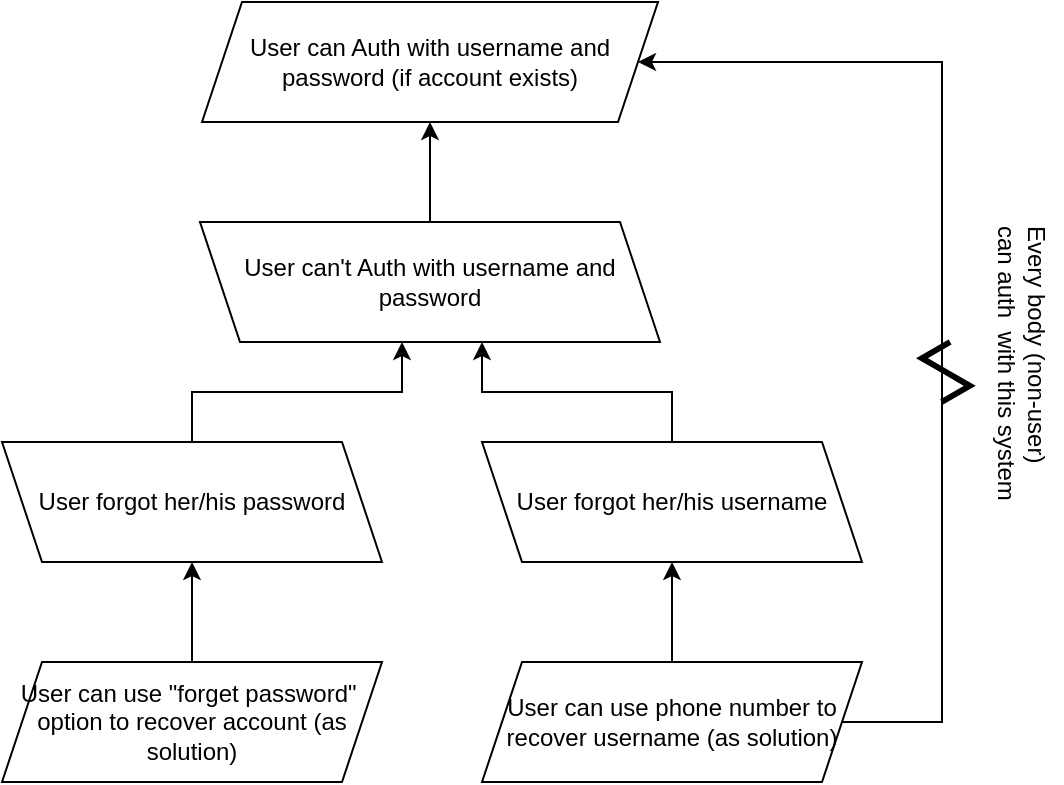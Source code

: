 <mxfile version="24.6.4" type="device">
  <diagram name="Page-1" id="hIx8asLa7tjeHXQhI-T2">
    <mxGraphModel dx="622" dy="419" grid="1" gridSize="10" guides="1" tooltips="1" connect="1" arrows="1" fold="1" page="1" pageScale="1" pageWidth="850" pageHeight="1100" math="0" shadow="0">
      <root>
        <mxCell id="0" />
        <mxCell id="1" parent="0" />
        <mxCell id="Tud4Z7UnCpel7SXczQ-i-1" value="User can Auth with username and password (if account exists)" style="shape=parallelogram;perimeter=parallelogramPerimeter;whiteSpace=wrap;html=1;fixedSize=1;" vertex="1" parent="1">
          <mxGeometry x="310" y="40" width="228" height="60" as="geometry" />
        </mxCell>
        <mxCell id="Tud4Z7UnCpel7SXczQ-i-5" value="" style="edgeStyle=orthogonalEdgeStyle;rounded=0;orthogonalLoop=1;jettySize=auto;html=1;" edge="1" parent="1" source="Tud4Z7UnCpel7SXczQ-i-2" target="Tud4Z7UnCpel7SXczQ-i-1">
          <mxGeometry relative="1" as="geometry" />
        </mxCell>
        <mxCell id="Tud4Z7UnCpel7SXczQ-i-2" value="User can&#39;t Auth with username and password" style="shape=parallelogram;perimeter=parallelogramPerimeter;whiteSpace=wrap;html=1;fixedSize=1;flipH=1;" vertex="1" parent="1">
          <mxGeometry x="309" y="150" width="230" height="60" as="geometry" />
        </mxCell>
        <mxCell id="Tud4Z7UnCpel7SXczQ-i-7" value="" style="edgeStyle=orthogonalEdgeStyle;rounded=0;orthogonalLoop=1;jettySize=auto;html=1;" edge="1" parent="1" source="Tud4Z7UnCpel7SXczQ-i-3" target="Tud4Z7UnCpel7SXczQ-i-2">
          <mxGeometry relative="1" as="geometry">
            <Array as="points">
              <mxPoint x="545" y="235" />
              <mxPoint x="450" y="235" />
            </Array>
          </mxGeometry>
        </mxCell>
        <mxCell id="Tud4Z7UnCpel7SXczQ-i-3" value="User forgot her/his username" style="shape=parallelogram;perimeter=parallelogramPerimeter;whiteSpace=wrap;html=1;fixedSize=1;flipH=1;" vertex="1" parent="1">
          <mxGeometry x="450" y="260" width="190" height="60" as="geometry" />
        </mxCell>
        <mxCell id="Tud4Z7UnCpel7SXczQ-i-6" value="" style="edgeStyle=orthogonalEdgeStyle;rounded=0;orthogonalLoop=1;jettySize=auto;html=1;" edge="1" parent="1" source="Tud4Z7UnCpel7SXczQ-i-4" target="Tud4Z7UnCpel7SXczQ-i-2">
          <mxGeometry relative="1" as="geometry">
            <Array as="points">
              <mxPoint x="305" y="235" />
              <mxPoint x="410" y="235" />
            </Array>
          </mxGeometry>
        </mxCell>
        <mxCell id="Tud4Z7UnCpel7SXczQ-i-4" value="User forgot her/his password" style="shape=parallelogram;perimeter=parallelogramPerimeter;whiteSpace=wrap;html=1;fixedSize=1;flipH=1;" vertex="1" parent="1">
          <mxGeometry x="210" y="260" width="190" height="60" as="geometry" />
        </mxCell>
        <mxCell id="Tud4Z7UnCpel7SXczQ-i-11" value="" style="edgeStyle=orthogonalEdgeStyle;rounded=0;orthogonalLoop=1;jettySize=auto;html=1;" edge="1" parent="1" source="Tud4Z7UnCpel7SXczQ-i-8" target="Tud4Z7UnCpel7SXczQ-i-3">
          <mxGeometry relative="1" as="geometry" />
        </mxCell>
        <mxCell id="Tud4Z7UnCpel7SXczQ-i-12" style="edgeStyle=orthogonalEdgeStyle;rounded=0;orthogonalLoop=1;jettySize=auto;html=1;entryX=1;entryY=0.5;entryDx=0;entryDy=0;" edge="1" parent="1" source="Tud4Z7UnCpel7SXczQ-i-8" target="Tud4Z7UnCpel7SXczQ-i-1">
          <mxGeometry relative="1" as="geometry">
            <Array as="points">
              <mxPoint x="680" y="400" />
              <mxPoint x="680" y="70" />
            </Array>
          </mxGeometry>
        </mxCell>
        <mxCell id="Tud4Z7UnCpel7SXczQ-i-8" value="User can use phone number to recover username (as solution)" style="shape=parallelogram;perimeter=parallelogramPerimeter;whiteSpace=wrap;html=1;fixedSize=1;flipH=0;" vertex="1" parent="1">
          <mxGeometry x="450" y="370" width="190" height="60" as="geometry" />
        </mxCell>
        <mxCell id="Tud4Z7UnCpel7SXczQ-i-10" value="" style="edgeStyle=orthogonalEdgeStyle;rounded=0;orthogonalLoop=1;jettySize=auto;html=1;" edge="1" parent="1" source="Tud4Z7UnCpel7SXczQ-i-9" target="Tud4Z7UnCpel7SXczQ-i-4">
          <mxGeometry relative="1" as="geometry" />
        </mxCell>
        <mxCell id="Tud4Z7UnCpel7SXczQ-i-9" value="User can use &quot;forget password&quot;&amp;nbsp; option to recover account (as solution)" style="shape=parallelogram;perimeter=parallelogramPerimeter;whiteSpace=wrap;html=1;fixedSize=1;flipH=0;" vertex="1" parent="1">
          <mxGeometry x="210" y="370" width="190" height="60" as="geometry" />
        </mxCell>
        <mxCell id="Tud4Z7UnCpel7SXczQ-i-13" value="" style="edgeStyle=isometricEdgeStyle;endArrow=none;html=1;rounded=0;strokeWidth=3;" edge="1" parent="1">
          <mxGeometry width="50" height="100" relative="1" as="geometry">
            <mxPoint x="679.84" y="240" as="sourcePoint" />
            <mxPoint x="684.04" y="210" as="targetPoint" />
          </mxGeometry>
        </mxCell>
        <mxCell id="Tud4Z7UnCpel7SXczQ-i-14" value="Every body (non-user)&lt;div&gt;can auth&amp;nbsp;&amp;nbsp;&lt;span style=&quot;background-color: initial;&quot;&gt;with this system&lt;/span&gt;&lt;/div&gt;" style="text;html=1;align=left;verticalAlign=middle;resizable=0;points=[];autosize=1;strokeColor=none;fillColor=none;rotation=90;" vertex="1" parent="1">
          <mxGeometry x="640" y="210" width="160" height="40" as="geometry" />
        </mxCell>
      </root>
    </mxGraphModel>
  </diagram>
</mxfile>
